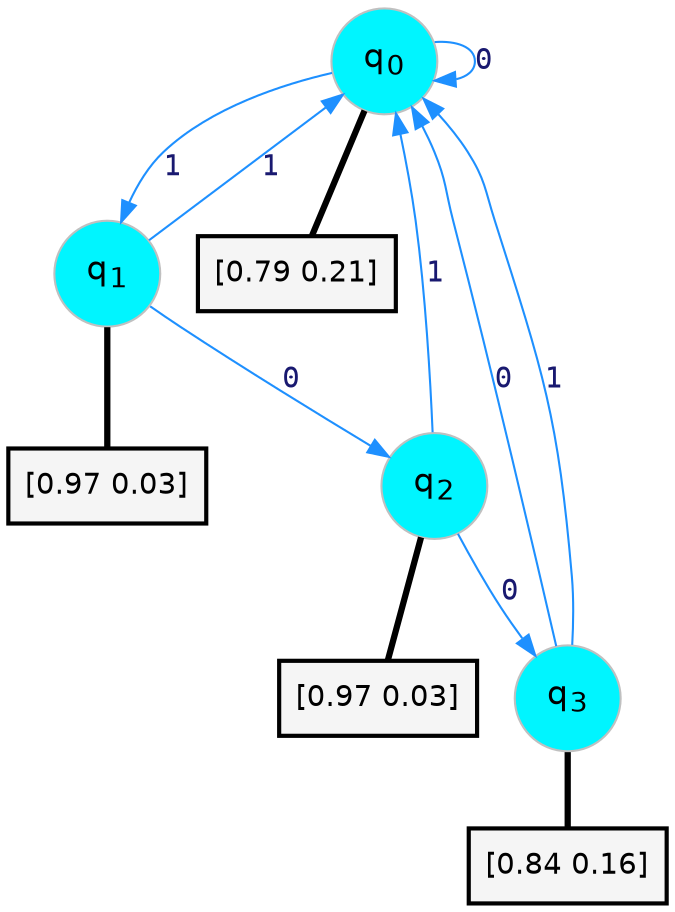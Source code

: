 digraph G {
graph [
bgcolor=transparent, dpi=300, rankdir=TD, size="40,25"];
node [
color=gray, fillcolor=turquoise1, fontcolor=black, fontname=Helvetica, fontsize=16, fontweight=bold, shape=circle, style=filled];
edge [
arrowsize=1, color=dodgerblue1, fontcolor=midnightblue, fontname=courier, fontweight=bold, penwidth=1, style=solid, weight=20];
0[label=<q<SUB>0</SUB>>];
1[label=<q<SUB>1</SUB>>];
2[label=<q<SUB>2</SUB>>];
3[label=<q<SUB>3</SUB>>];
4[label="[0.79 0.21]", shape=box,fontcolor=black, fontname=Helvetica, fontsize=14, penwidth=2, fillcolor=whitesmoke,color=black];
5[label="[0.97 0.03]", shape=box,fontcolor=black, fontname=Helvetica, fontsize=14, penwidth=2, fillcolor=whitesmoke,color=black];
6[label="[0.97 0.03]", shape=box,fontcolor=black, fontname=Helvetica, fontsize=14, penwidth=2, fillcolor=whitesmoke,color=black];
7[label="[0.84 0.16]", shape=box,fontcolor=black, fontname=Helvetica, fontsize=14, penwidth=2, fillcolor=whitesmoke,color=black];
0->0 [label=0];
0->1 [label=1];
0->4 [arrowhead=none, penwidth=3,color=black];
1->2 [label=0];
1->0 [label=1];
1->5 [arrowhead=none, penwidth=3,color=black];
2->3 [label=0];
2->0 [label=1];
2->6 [arrowhead=none, penwidth=3,color=black];
3->0 [label=0];
3->0 [label=1];
3->7 [arrowhead=none, penwidth=3,color=black];
}
